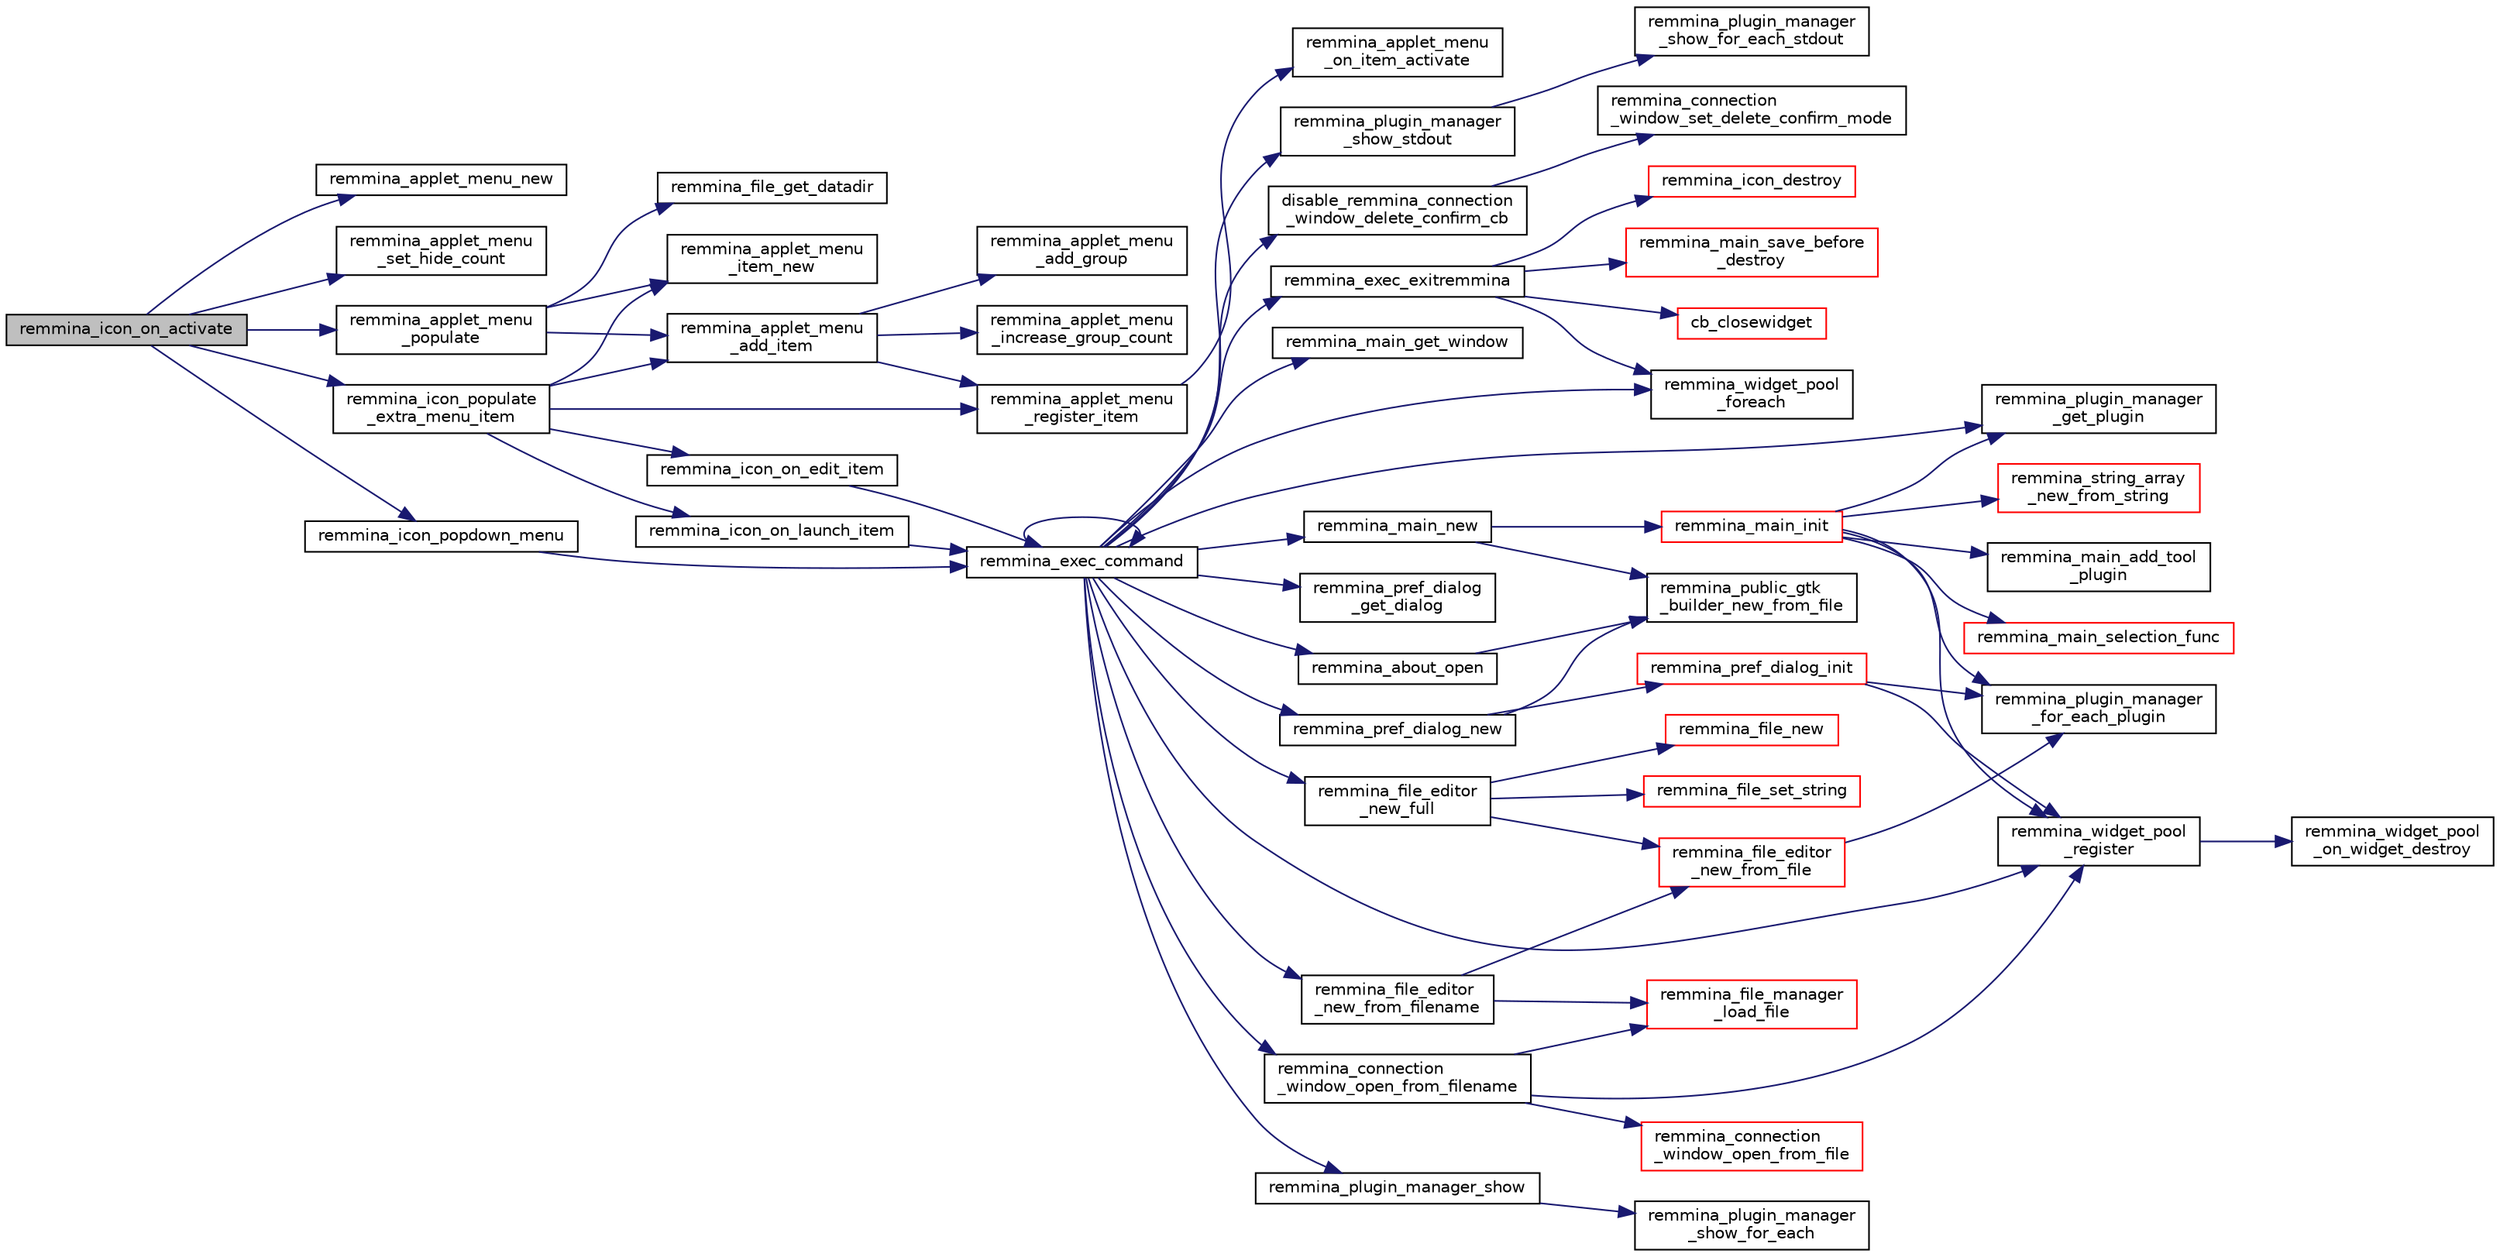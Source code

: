 digraph "remmina_icon_on_activate"
{
  edge [fontname="Helvetica",fontsize="10",labelfontname="Helvetica",labelfontsize="10"];
  node [fontname="Helvetica",fontsize="10",shape=record];
  rankdir="LR";
  Node1275 [label="remmina_icon_on_activate",height=0.2,width=0.4,color="black", fillcolor="grey75", style="filled", fontcolor="black"];
  Node1275 -> Node1276 [color="midnightblue",fontsize="10",style="solid",fontname="Helvetica"];
  Node1276 [label="remmina_applet_menu_new",height=0.2,width=0.4,color="black", fillcolor="white", style="filled",URL="$remmina__applet__menu_8c.html#adc65e597bc73ddbda587caa929efe872"];
  Node1275 -> Node1277 [color="midnightblue",fontsize="10",style="solid",fontname="Helvetica"];
  Node1277 [label="remmina_applet_menu\l_set_hide_count",height=0.2,width=0.4,color="black", fillcolor="white", style="filled",URL="$remmina__applet__menu_8c.html#af2baabd1750dd1a95a0b36e601d99cfe"];
  Node1275 -> Node1278 [color="midnightblue",fontsize="10",style="solid",fontname="Helvetica"];
  Node1278 [label="remmina_applet_menu\l_populate",height=0.2,width=0.4,color="black", fillcolor="white", style="filled",URL="$remmina__applet__menu_8c.html#a8029065504aef0e850d79f3823d18f66"];
  Node1278 -> Node1279 [color="midnightblue",fontsize="10",style="solid",fontname="Helvetica"];
  Node1279 [label="remmina_file_get_datadir",height=0.2,width=0.4,color="black", fillcolor="white", style="filled",URL="$remmina__file__manager_8c.html#aa65bc30beb59d607ba430d966e7e27f5"];
  Node1278 -> Node1280 [color="midnightblue",fontsize="10",style="solid",fontname="Helvetica"];
  Node1280 [label="remmina_applet_menu\l_item_new",height=0.2,width=0.4,color="black", fillcolor="white", style="filled",URL="$remmina__applet__menu__item_8c.html#a8518d5abbcb0cf2ff0923e41d55e1a96"];
  Node1278 -> Node1281 [color="midnightblue",fontsize="10",style="solid",fontname="Helvetica"];
  Node1281 [label="remmina_applet_menu\l_add_item",height=0.2,width=0.4,color="black", fillcolor="white", style="filled",URL="$remmina__applet__menu_8c.html#a261d344be12cd270d8b81a26e1ad9d23"];
  Node1281 -> Node1282 [color="midnightblue",fontsize="10",style="solid",fontname="Helvetica"];
  Node1282 [label="remmina_applet_menu\l_add_group",height=0.2,width=0.4,color="black", fillcolor="white", style="filled",URL="$remmina__applet__menu_8c.html#a9103d33954ab8afdfe3e3892db7caabb"];
  Node1281 -> Node1283 [color="midnightblue",fontsize="10",style="solid",fontname="Helvetica"];
  Node1283 [label="remmina_applet_menu\l_increase_group_count",height=0.2,width=0.4,color="black", fillcolor="white", style="filled",URL="$remmina__applet__menu_8c.html#a00ccc046ebf9862d7030dac635a86dc6"];
  Node1281 -> Node1284 [color="midnightblue",fontsize="10",style="solid",fontname="Helvetica"];
  Node1284 [label="remmina_applet_menu\l_register_item",height=0.2,width=0.4,color="black", fillcolor="white", style="filled",URL="$remmina__applet__menu_8c.html#abb924051b4e37930bed6aed12b653751"];
  Node1284 -> Node1285 [color="midnightblue",fontsize="10",style="solid",fontname="Helvetica"];
  Node1285 [label="remmina_applet_menu\l_on_item_activate",height=0.2,width=0.4,color="black", fillcolor="white", style="filled",URL="$remmina__applet__menu_8c.html#ae92f8313a24f778e5ef39fdfb92a73f2"];
  Node1275 -> Node1286 [color="midnightblue",fontsize="10",style="solid",fontname="Helvetica"];
  Node1286 [label="remmina_icon_populate\l_extra_menu_item",height=0.2,width=0.4,color="black", fillcolor="white", style="filled",URL="$remmina__icon_8c.html#a2847311861df3a2f1c8bbcd35cf3fd6f"];
  Node1286 -> Node1280 [color="midnightblue",fontsize="10",style="solid",fontname="Helvetica"];
  Node1286 -> Node1281 [color="midnightblue",fontsize="10",style="solid",fontname="Helvetica"];
  Node1286 -> Node1284 [color="midnightblue",fontsize="10",style="solid",fontname="Helvetica"];
  Node1286 -> Node1287 [color="midnightblue",fontsize="10",style="solid",fontname="Helvetica"];
  Node1287 [label="remmina_icon_on_launch_item",height=0.2,width=0.4,color="black", fillcolor="white", style="filled",URL="$remmina__icon_8c.html#ad1699688680e12abcfd5c74dd2f76d83"];
  Node1287 -> Node1288 [color="midnightblue",fontsize="10",style="solid",fontname="Helvetica"];
  Node1288 [label="remmina_exec_command",height=0.2,width=0.4,color="black", fillcolor="white", style="filled",URL="$remmina__exec_8c.html#a424cabdcff647797061e7482049d62a7"];
  Node1288 -> Node1289 [color="midnightblue",fontsize="10",style="solid",fontname="Helvetica"];
  Node1289 [label="remmina_main_get_window",height=0.2,width=0.4,color="black", fillcolor="white", style="filled",URL="$remmina__main_8c.html#a7740488de65c0e642895cc9dfba07b6e"];
  Node1288 -> Node1290 [color="midnightblue",fontsize="10",style="solid",fontname="Helvetica"];
  Node1290 [label="remmina_main_new",height=0.2,width=0.4,color="black", fillcolor="white", style="filled",URL="$remmina__main_8c.html#af14b1942a754d7b2f5c10266208ebe01"];
  Node1290 -> Node1291 [color="midnightblue",fontsize="10",style="solid",fontname="Helvetica"];
  Node1291 [label="remmina_public_gtk\l_builder_new_from_file",height=0.2,width=0.4,color="black", fillcolor="white", style="filled",URL="$remmina__public_8c.html#a3031598a6e4f67d1519d8e5afba7da41"];
  Node1290 -> Node1292 [color="midnightblue",fontsize="10",style="solid",fontname="Helvetica"];
  Node1292 [label="remmina_main_init",height=0.2,width=0.4,color="red", fillcolor="white", style="filled",URL="$remmina__main_8c.html#afefc1b651e1c546e949dbe6df72b0300"];
  Node1292 -> Node1293 [color="midnightblue",fontsize="10",style="solid",fontname="Helvetica"];
  Node1293 [label="remmina_string_array\l_new_from_string",height=0.2,width=0.4,color="red", fillcolor="white", style="filled",URL="$remmina__string__array_8c.html#a7f1c8e427a25c2d5cede3952b1d0ad90"];
  Node1292 -> Node1296 [color="midnightblue",fontsize="10",style="solid",fontname="Helvetica"];
  Node1296 [label="remmina_plugin_manager\l_for_each_plugin",height=0.2,width=0.4,color="black", fillcolor="white", style="filled",URL="$remmina__plugin__manager_8c.html#a13f13a6a4280268656f258cb5aeff031"];
  Node1292 -> Node1297 [color="midnightblue",fontsize="10",style="solid",fontname="Helvetica"];
  Node1297 [label="remmina_main_add_tool\l_plugin",height=0.2,width=0.4,color="black", fillcolor="white", style="filled",URL="$remmina__main_8c.html#a7be10e330f0c2a3f74e119cde443786f"];
  Node1292 -> Node1298 [color="midnightblue",fontsize="10",style="solid",fontname="Helvetica"];
  Node1298 [label="remmina_plugin_manager\l_get_plugin",height=0.2,width=0.4,color="black", fillcolor="white", style="filled",URL="$remmina__plugin__manager_8c.html#a3872c8656a8a3d5147bcc603471c1932"];
  Node1292 -> Node1299 [color="midnightblue",fontsize="10",style="solid",fontname="Helvetica"];
  Node1299 [label="remmina_main_selection_func",height=0.2,width=0.4,color="red", fillcolor="white", style="filled",URL="$remmina__main_8c.html#a3c5043279b5d98d4d08635d33402ea66"];
  Node1292 -> Node1367 [color="midnightblue",fontsize="10",style="solid",fontname="Helvetica"];
  Node1367 [label="remmina_widget_pool\l_register",height=0.2,width=0.4,color="black", fillcolor="white", style="filled",URL="$remmina__widget__pool_8c.html#ae3c9c9853eb5bedbfeadbfac1d495b95"];
  Node1367 -> Node1368 [color="midnightblue",fontsize="10",style="solid",fontname="Helvetica"];
  Node1368 [label="remmina_widget_pool\l_on_widget_destroy",height=0.2,width=0.4,color="black", fillcolor="white", style="filled",URL="$remmina__widget__pool_8c.html#aa5fd17580202843eab40cabb258d2664"];
  Node1288 -> Node1369 [color="midnightblue",fontsize="10",style="solid",fontname="Helvetica"];
  Node1369 [label="remmina_pref_dialog\l_get_dialog",height=0.2,width=0.4,color="black", fillcolor="white", style="filled",URL="$remmina__pref__dialog_8c.html#af87f153e3fc696f76da732d8e431be5a"];
  Node1288 -> Node1370 [color="midnightblue",fontsize="10",style="solid",fontname="Helvetica"];
  Node1370 [label="remmina_pref_dialog_new",height=0.2,width=0.4,color="black", fillcolor="white", style="filled",URL="$remmina__pref__dialog_8c.html#a16091735af5c6ee31fb794a5fb860342"];
  Node1370 -> Node1291 [color="midnightblue",fontsize="10",style="solid",fontname="Helvetica"];
  Node1370 -> Node1371 [color="midnightblue",fontsize="10",style="solid",fontname="Helvetica"];
  Node1371 [label="remmina_pref_dialog_init",height=0.2,width=0.4,color="red", fillcolor="white", style="filled",URL="$remmina__pref__dialog_8c.html#a9a050b69e373c90ea7d400aa94f34344"];
  Node1371 -> Node1296 [color="midnightblue",fontsize="10",style="solid",fontname="Helvetica"];
  Node1371 -> Node1367 [color="midnightblue",fontsize="10",style="solid",fontname="Helvetica"];
  Node1288 -> Node1376 [color="midnightblue",fontsize="10",style="solid",fontname="Helvetica"];
  Node1376 [label="remmina_file_editor\l_new_full",height=0.2,width=0.4,color="black", fillcolor="white", style="filled",URL="$remmina__file__editor_8c.html#ab563344276cbcdf0fcea05b0b64c7aeb"];
  Node1376 -> Node1377 [color="midnightblue",fontsize="10",style="solid",fontname="Helvetica"];
  Node1377 [label="remmina_file_new",height=0.2,width=0.4,color="red", fillcolor="white", style="filled",URL="$remmina__file_8c.html#a5e421ba636d34e21bba5ece463e98892"];
  Node1376 -> Node1314 [color="midnightblue",fontsize="10",style="solid",fontname="Helvetica"];
  Node1314 [label="remmina_file_set_string",height=0.2,width=0.4,color="red", fillcolor="white", style="filled",URL="$remmina__file_8c.html#a85ca1ca2d0bf9ef29e490c6f4527a954"];
  Node1376 -> Node1378 [color="midnightblue",fontsize="10",style="solid",fontname="Helvetica"];
  Node1378 [label="remmina_file_editor\l_new_from_file",height=0.2,width=0.4,color="red", fillcolor="white", style="filled",URL="$remmina__file__editor_8c.html#a08327d6951c345808628dbb5784aba06"];
  Node1378 -> Node1296 [color="midnightblue",fontsize="10",style="solid",fontname="Helvetica"];
  Node1288 -> Node1426 [color="midnightblue",fontsize="10",style="solid",fontname="Helvetica"];
  Node1426 [label="remmina_connection\l_window_open_from_filename",height=0.2,width=0.4,color="black", fillcolor="white", style="filled",URL="$remmina__connection__window_8c.html#ab0ed27ef360efc7d92906cbabf9da5db"];
  Node1426 -> Node1427 [color="midnightblue",fontsize="10",style="solid",fontname="Helvetica"];
  Node1427 [label="remmina_file_manager\l_load_file",height=0.2,width=0.4,color="red", fillcolor="white", style="filled",URL="$remmina__file__manager_8c.html#af7b58659604660eb0cb40b0e0f8348ab"];
  Node1426 -> Node1429 [color="midnightblue",fontsize="10",style="solid",fontname="Helvetica"];
  Node1429 [label="remmina_connection\l_window_open_from_file",height=0.2,width=0.4,color="red", fillcolor="white", style="filled",URL="$remmina__connection__window_8c.html#a1c7f722a89609523cc4de079cc82f23c"];
  Node1426 -> Node1367 [color="midnightblue",fontsize="10",style="solid",fontname="Helvetica"];
  Node1288 -> Node1619 [color="midnightblue",fontsize="10",style="solid",fontname="Helvetica"];
  Node1619 [label="remmina_file_editor\l_new_from_filename",height=0.2,width=0.4,color="black", fillcolor="white", style="filled",URL="$remmina__file__editor_8c.html#aa9345cfe3fb32d326b652e96ee55eaea"];
  Node1619 -> Node1427 [color="midnightblue",fontsize="10",style="solid",fontname="Helvetica"];
  Node1619 -> Node1378 [color="midnightblue",fontsize="10",style="solid",fontname="Helvetica"];
  Node1288 -> Node1620 [color="midnightblue",fontsize="10",style="solid",fontname="Helvetica"];
  Node1620 [label="remmina_about_open",height=0.2,width=0.4,color="black", fillcolor="white", style="filled",URL="$remmina__about_8c.html#a3ad768979e0945a162018c6d596c90f4"];
  Node1620 -> Node1291 [color="midnightblue",fontsize="10",style="solid",fontname="Helvetica"];
  Node1288 -> Node1288 [color="midnightblue",fontsize="10",style="solid",fontname="Helvetica"];
  Node1288 -> Node1621 [color="midnightblue",fontsize="10",style="solid",fontname="Helvetica"];
  Node1621 [label="remmina_plugin_manager_show",height=0.2,width=0.4,color="black", fillcolor="white", style="filled",URL="$remmina__plugin__manager_8c.html#aedec4e9cf18d99a559aa51065c2bc276"];
  Node1621 -> Node1622 [color="midnightblue",fontsize="10",style="solid",fontname="Helvetica"];
  Node1622 [label="remmina_plugin_manager\l_show_for_each",height=0.2,width=0.4,color="black", fillcolor="white", style="filled",URL="$remmina__plugin__manager_8c.html#a634fadd9871f76bc60c3da0aa95e719c"];
  Node1288 -> Node1623 [color="midnightblue",fontsize="10",style="solid",fontname="Helvetica"];
  Node1623 [label="remmina_plugin_manager\l_show_stdout",height=0.2,width=0.4,color="black", fillcolor="white", style="filled",URL="$remmina__plugin__manager_8c.html#afe0881986b2a64bfb5460981dadcf28d"];
  Node1623 -> Node1624 [color="midnightblue",fontsize="10",style="solid",fontname="Helvetica"];
  Node1624 [label="remmina_plugin_manager\l_show_for_each_stdout",height=0.2,width=0.4,color="black", fillcolor="white", style="filled",URL="$remmina__plugin__manager_8c.html#a3fdc160c477f9f5e1d881c0c054d4b07"];
  Node1288 -> Node1298 [color="midnightblue",fontsize="10",style="solid",fontname="Helvetica"];
  Node1288 -> Node1367 [color="midnightblue",fontsize="10",style="solid",fontname="Helvetica"];
  Node1288 -> Node1552 [color="midnightblue",fontsize="10",style="solid",fontname="Helvetica"];
  Node1552 [label="remmina_widget_pool\l_foreach",height=0.2,width=0.4,color="black", fillcolor="white", style="filled",URL="$remmina__widget__pool_8c.html#a53fad3994b2550300cfd4fd8bb2a2b5b"];
  Node1288 -> Node1607 [color="midnightblue",fontsize="10",style="solid",fontname="Helvetica"];
  Node1607 [label="disable_remmina_connection\l_window_delete_confirm_cb",height=0.2,width=0.4,color="black", fillcolor="white", style="filled",URL="$remmina__exec_8c.html#a3a857f545238914d4e021d44c4b15b4f"];
  Node1607 -> Node1608 [color="midnightblue",fontsize="10",style="solid",fontname="Helvetica"];
  Node1608 [label="remmina_connection\l_window_set_delete_confirm_mode",height=0.2,width=0.4,color="black", fillcolor="white", style="filled",URL="$remmina__connection__window_8c.html#aaedb0044bf386cc1ecd815e29684ee64"];
  Node1288 -> Node1594 [color="midnightblue",fontsize="10",style="solid",fontname="Helvetica"];
  Node1594 [label="remmina_exec_exitremmina",height=0.2,width=0.4,color="black", fillcolor="white", style="filled",URL="$remmina__exec_8c.html#a206abe0e916081b29c5faa52330e2271"];
  Node1594 -> Node1595 [color="midnightblue",fontsize="10",style="solid",fontname="Helvetica"];
  Node1595 [label="remmina_main_save_before\l_destroy",height=0.2,width=0.4,color="red", fillcolor="white", style="filled",URL="$remmina__main_8c.html#a009f32092bd1d8dcd8e783d25416f3df"];
  Node1594 -> Node1552 [color="midnightblue",fontsize="10",style="solid",fontname="Helvetica"];
  Node1594 -> Node1597 [color="midnightblue",fontsize="10",style="solid",fontname="Helvetica"];
  Node1597 [label="cb_closewidget",height=0.2,width=0.4,color="red", fillcolor="white", style="filled",URL="$remmina__exec_8c.html#a0ffd51ed283da4640c920e75e89e694a"];
  Node1594 -> Node1598 [color="midnightblue",fontsize="10",style="solid",fontname="Helvetica"];
  Node1598 [label="remmina_icon_destroy",height=0.2,width=0.4,color="red", fillcolor="white", style="filled",URL="$remmina__icon_8c.html#a25b1d13f76ddf6a51836d780eda5fab1"];
  Node1286 -> Node1625 [color="midnightblue",fontsize="10",style="solid",fontname="Helvetica"];
  Node1625 [label="remmina_icon_on_edit_item",height=0.2,width=0.4,color="black", fillcolor="white", style="filled",URL="$remmina__icon_8c.html#af8708120906a8dc41a7998ebf9ecd129"];
  Node1625 -> Node1288 [color="midnightblue",fontsize="10",style="solid",fontname="Helvetica"];
  Node1275 -> Node1626 [color="midnightblue",fontsize="10",style="solid",fontname="Helvetica"];
  Node1626 [label="remmina_icon_popdown_menu",height=0.2,width=0.4,color="black", fillcolor="white", style="filled",URL="$remmina__icon_8c.html#a444be76e3c3a065279c5f9abc7fae833"];
  Node1626 -> Node1288 [color="midnightblue",fontsize="10",style="solid",fontname="Helvetica"];
}
